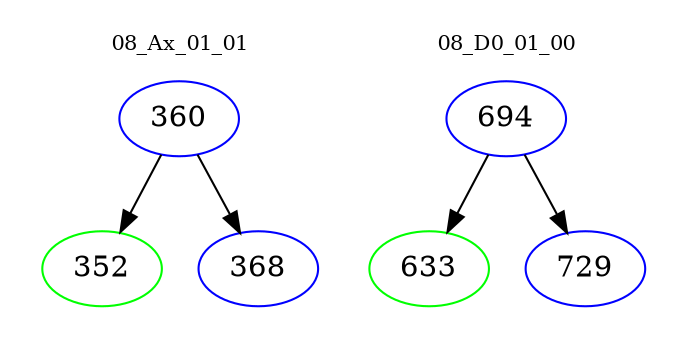 digraph{
subgraph cluster_0 {
color = white
label = "08_Ax_01_01";
fontsize=10;
T0_360 [label="360", color="blue"]
T0_360 -> T0_352 [color="black"]
T0_352 [label="352", color="green"]
T0_360 -> T0_368 [color="black"]
T0_368 [label="368", color="blue"]
}
subgraph cluster_1 {
color = white
label = "08_D0_01_00";
fontsize=10;
T1_694 [label="694", color="blue"]
T1_694 -> T1_633 [color="black"]
T1_633 [label="633", color="green"]
T1_694 -> T1_729 [color="black"]
T1_729 [label="729", color="blue"]
}
}
